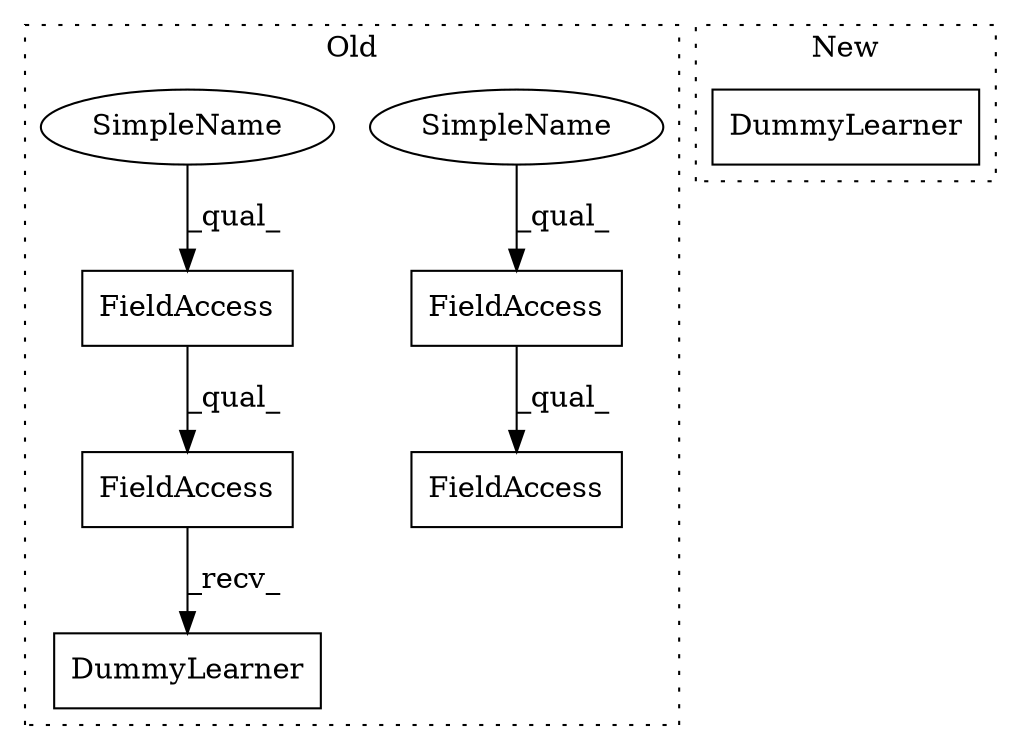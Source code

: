 digraph G {
subgraph cluster0 {
1 [label="DummyLearner" a="32" s="701" l="14" shape="box"];
3 [label="FieldAccess" a="22" s="671" l="29" shape="box"];
4 [label="FieldAccess" a="22" s="671" l="21" shape="box"];
5 [label="FieldAccess" a="22" s="891" l="21" shape="box"];
6 [label="FieldAccess" a="22" s="891" l="29" shape="box"];
7 [label="SimpleName" a="42" s="891" l="6" shape="ellipse"];
8 [label="SimpleName" a="42" s="671" l="6" shape="ellipse"];
label = "Old";
style="dotted";
}
subgraph cluster1 {
2 [label="DummyLearner" a="32" s="929" l="14" shape="box"];
label = "New";
style="dotted";
}
3 -> 1 [label="_recv_"];
4 -> 3 [label="_qual_"];
5 -> 6 [label="_qual_"];
7 -> 5 [label="_qual_"];
8 -> 4 [label="_qual_"];
}